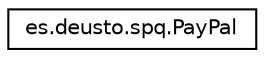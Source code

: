 digraph "Representación gráfica de la clase"
{
 // LATEX_PDF_SIZE
  edge [fontname="Helvetica",fontsize="10",labelfontname="Helvetica",labelfontsize="10"];
  node [fontname="Helvetica",fontsize="10",shape=record];
  rankdir="LR";
  Node0 [label="es.deusto.spq.PayPal",height=0.2,width=0.4,color="black", fillcolor="white", style="filled",URL="$classes_1_1deusto_1_1spq_1_1_pay_pal.html",tooltip=" "];
}
